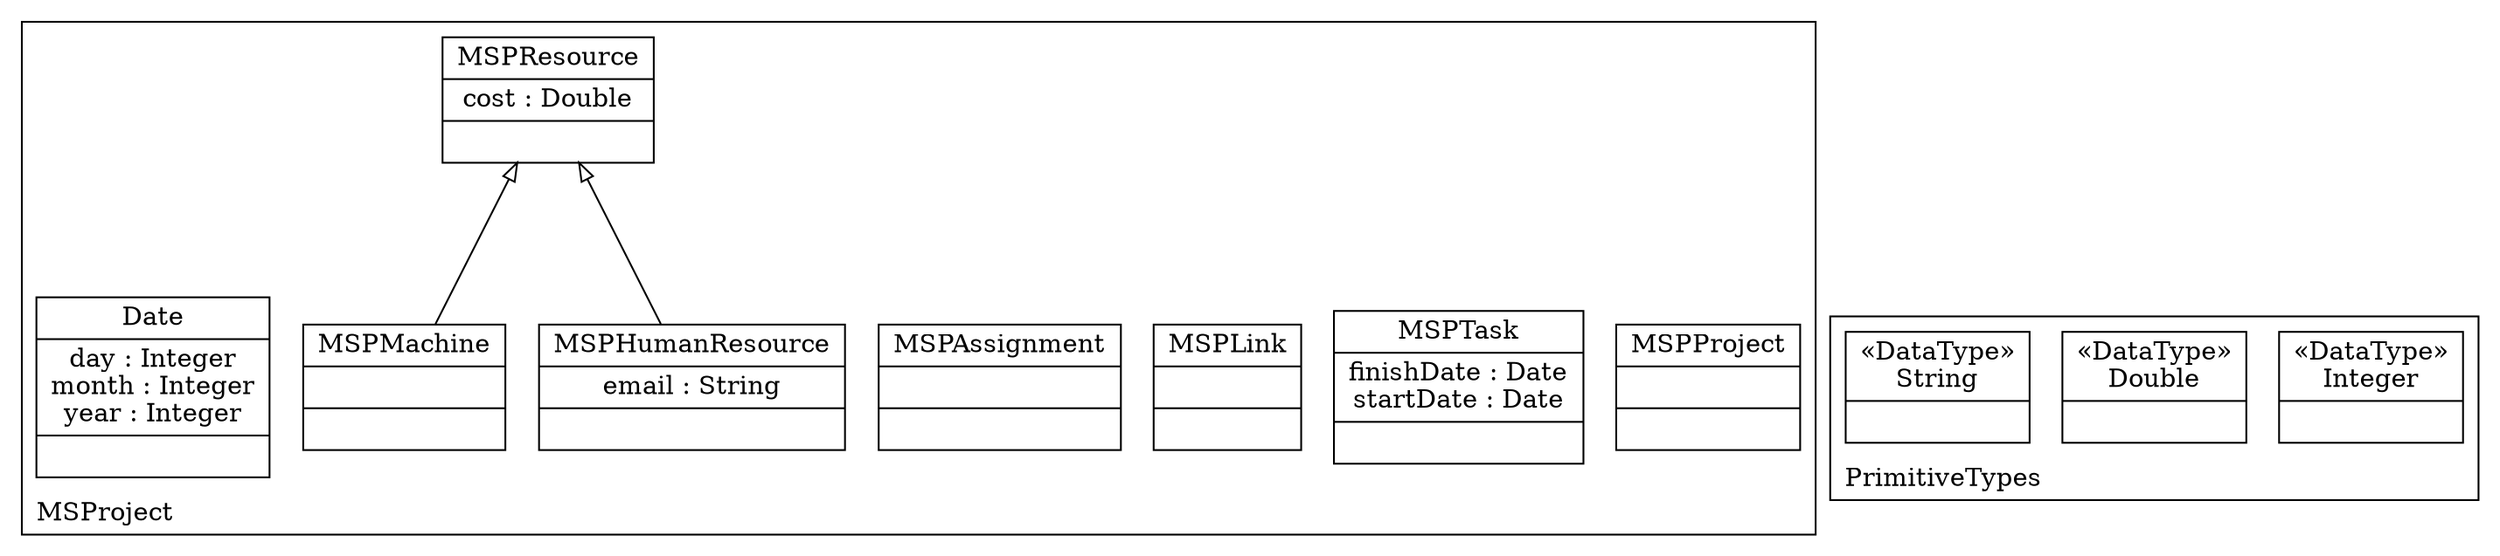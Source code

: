 digraph "KM3 Model in DOT" {
graph[rankdir=BT,labeljust=l,labelloc=t,nodeSep=0.75,compound=true];
 subgraph "cluster_MSProject"{
labelloc=t
color=black
label=MSProject
 node[shape=record];
MSPProject[label="{MSPProject| | }"]
;
 node[shape=record];
MSPTask[label="{MSPTask|finishDate : Date\nstartDate : Date| }"]
;
 node[shape=record];
MSPLink[label="{MSPLink| | }"]
;
 node[shape=record];
MSPAssignment[label="{MSPAssignment| | }"]
;
 node[shape=record];
MSPResource[label="{MSPResource|cost : Double| }"]
;
 node[shape=record];
MSPHumanResource[label="{MSPHumanResource|email : String| }"]
 MSPHumanResource->MSPResource[arrowhead=onormal,group=MSPResource,minlen=2,constraint=true,]
;
 node[shape=record];
MSPMachine[label="{MSPMachine| | }"]
 MSPMachine->MSPResource[arrowhead=onormal,group=MSPResource,minlen=2,constraint=true,]
;
 node[shape=record];
Date[label="{Date|day : Integer\nmonth : Integer\nyear : Integer| }"]
;

} subgraph "cluster_PrimitiveTypes"{
labelloc=t
color=black
label=PrimitiveTypes
 node[shape=record];
Integer[label="{&#171;DataType&#187;\nInteger|}"]
;
 node[shape=record];
Double[label="{&#171;DataType&#187;\nDouble|}"]
;
 node[shape=record];
String[label="{&#171;DataType&#187;\nString|}"]
;

}
}